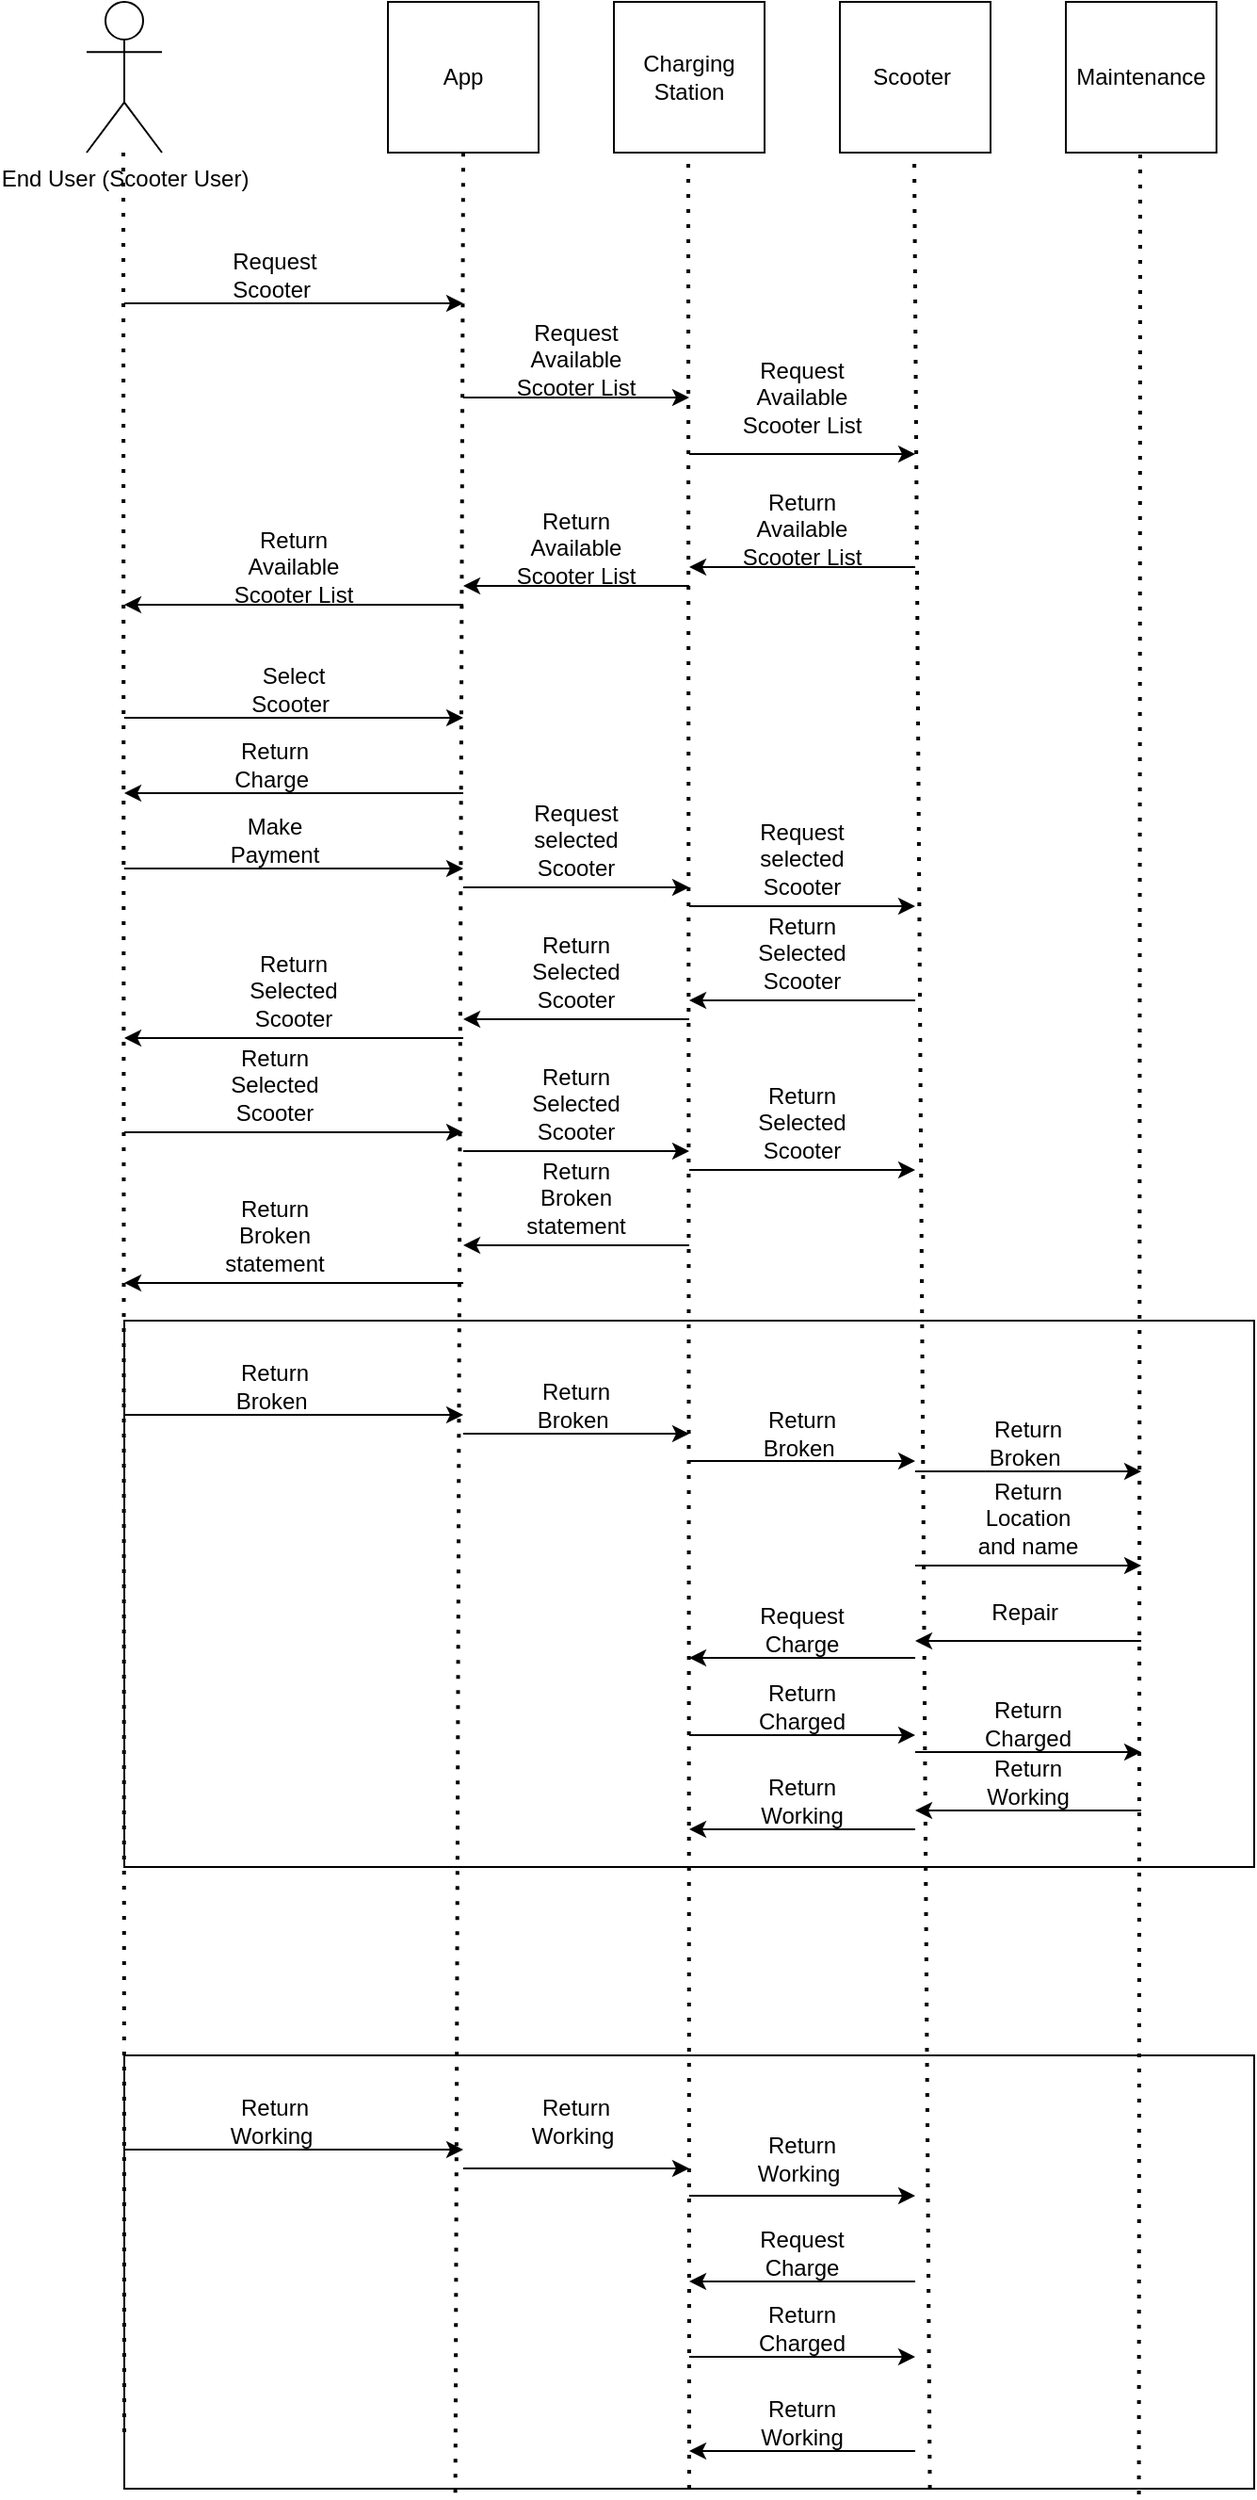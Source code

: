 <mxfile version="17.4.6" type="github">
  <diagram id="65_iHSG48U2m5kQWnwjG" name="Page-1">
    <mxGraphModel dx="778" dy="784" grid="1" gridSize="10" guides="1" tooltips="1" connect="1" arrows="1" fold="1" page="1" pageScale="1" pageWidth="1000" pageHeight="1000" math="0" shadow="0">
      <root>
        <mxCell id="0" />
        <mxCell id="1" parent="0" />
        <mxCell id="lUv-xp5jN6daoGGXC_C7-73" value="" style="rounded=0;whiteSpace=wrap;html=1;" vertex="1" parent="1">
          <mxGeometry x="140" y="1130" width="600" height="230" as="geometry" />
        </mxCell>
        <mxCell id="lUv-xp5jN6daoGGXC_C7-74" value="" style="endArrow=classic;html=1;rounded=0;" edge="1" parent="1">
          <mxGeometry width="50" height="50" relative="1" as="geometry">
            <mxPoint x="140" y="1180" as="sourcePoint" />
            <mxPoint x="320" y="1180" as="targetPoint" />
          </mxGeometry>
        </mxCell>
        <mxCell id="lUv-xp5jN6daoGGXC_C7-75" value="Return Working&amp;nbsp;" style="text;html=1;strokeColor=none;fillColor=none;align=center;verticalAlign=middle;whiteSpace=wrap;rounded=0;" vertex="1" parent="1">
          <mxGeometry x="190" y="1150" width="60" height="30" as="geometry" />
        </mxCell>
        <mxCell id="lUv-xp5jN6daoGGXC_C7-76" value="" style="endArrow=classic;html=1;rounded=0;" edge="1" parent="1">
          <mxGeometry width="50" height="50" relative="1" as="geometry">
            <mxPoint x="320" y="1190" as="sourcePoint" />
            <mxPoint x="440" y="1190" as="targetPoint" />
          </mxGeometry>
        </mxCell>
        <mxCell id="lUv-xp5jN6daoGGXC_C7-78" value="" style="endArrow=classic;html=1;rounded=0;" edge="1" parent="1">
          <mxGeometry width="50" height="50" relative="1" as="geometry">
            <mxPoint x="440" y="1204.5" as="sourcePoint" />
            <mxPoint x="560" y="1204.5" as="targetPoint" />
          </mxGeometry>
        </mxCell>
        <mxCell id="lUv-xp5jN6daoGGXC_C7-80" value="" style="endArrow=classic;html=1;rounded=0;" edge="1" parent="1">
          <mxGeometry width="50" height="50" relative="1" as="geometry">
            <mxPoint x="560" y="1340" as="sourcePoint" />
            <mxPoint x="440" y="1340" as="targetPoint" />
            <Array as="points">
              <mxPoint x="530" y="1340" />
              <mxPoint x="500" y="1340" />
              <mxPoint x="440" y="1340" />
            </Array>
          </mxGeometry>
        </mxCell>
        <mxCell id="lUv-xp5jN6daoGGXC_C7-81" value="Return Working" style="text;html=1;strokeColor=none;fillColor=none;align=center;verticalAlign=middle;whiteSpace=wrap;rounded=0;" vertex="1" parent="1">
          <mxGeometry x="470" y="1310" width="60" height="30" as="geometry" />
        </mxCell>
        <mxCell id="lUv-xp5jN6daoGGXC_C7-53" value="" style="rounded=0;whiteSpace=wrap;html=1;" vertex="1" parent="1">
          <mxGeometry x="140" y="740" width="600" height="290" as="geometry" />
        </mxCell>
        <mxCell id="lUv-xp5jN6daoGGXC_C7-1" value="End User (Scooter User)&lt;br&gt;" style="shape=umlActor;verticalLabelPosition=bottom;verticalAlign=top;html=1;outlineConnect=0;" vertex="1" parent="1">
          <mxGeometry x="120" y="40" width="40" height="80" as="geometry" />
        </mxCell>
        <mxCell id="lUv-xp5jN6daoGGXC_C7-2" value="App" style="whiteSpace=wrap;html=1;aspect=fixed;" vertex="1" parent="1">
          <mxGeometry x="280" y="40" width="80" height="80" as="geometry" />
        </mxCell>
        <mxCell id="lUv-xp5jN6daoGGXC_C7-3" value="Charging Station" style="whiteSpace=wrap;html=1;aspect=fixed;" vertex="1" parent="1">
          <mxGeometry x="400" y="40" width="80" height="80" as="geometry" />
        </mxCell>
        <mxCell id="lUv-xp5jN6daoGGXC_C7-4" value="Scooter&amp;nbsp;&lt;br&gt;" style="whiteSpace=wrap;html=1;aspect=fixed;" vertex="1" parent="1">
          <mxGeometry x="520" y="40" width="80" height="80" as="geometry" />
        </mxCell>
        <mxCell id="lUv-xp5jN6daoGGXC_C7-5" value="Maintenance" style="whiteSpace=wrap;html=1;aspect=fixed;" vertex="1" parent="1">
          <mxGeometry x="640" y="40" width="80" height="80" as="geometry" />
        </mxCell>
        <mxCell id="lUv-xp5jN6daoGGXC_C7-6" value="" style="endArrow=none;dashed=1;html=1;dashPattern=1 3;strokeWidth=2;rounded=0;entryX=0.5;entryY=1;entryDx=0;entryDy=0;exitX=0.293;exitY=1.009;exitDx=0;exitDy=0;exitPerimeter=0;" edge="1" parent="1" source="lUv-xp5jN6daoGGXC_C7-73" target="lUv-xp5jN6daoGGXC_C7-2">
          <mxGeometry width="50" height="50" relative="1" as="geometry">
            <mxPoint x="320" y="1330" as="sourcePoint" />
            <mxPoint x="330" y="150" as="targetPoint" />
          </mxGeometry>
        </mxCell>
        <mxCell id="lUv-xp5jN6daoGGXC_C7-7" value="" style="endArrow=none;dashed=1;html=1;dashPattern=1 3;strokeWidth=2;rounded=0;entryX=0.5;entryY=1;entryDx=0;entryDy=0;" edge="1" parent="1">
          <mxGeometry width="50" height="50" relative="1" as="geometry">
            <mxPoint x="140" y="1330" as="sourcePoint" />
            <mxPoint x="139.5" y="120" as="targetPoint" />
          </mxGeometry>
        </mxCell>
        <mxCell id="lUv-xp5jN6daoGGXC_C7-8" value="" style="endArrow=none;dashed=1;html=1;dashPattern=1 3;strokeWidth=2;rounded=0;entryX=0.5;entryY=1;entryDx=0;entryDy=0;exitX=0.5;exitY=1;exitDx=0;exitDy=0;" edge="1" parent="1" source="lUv-xp5jN6daoGGXC_C7-73">
          <mxGeometry width="50" height="50" relative="1" as="geometry">
            <mxPoint x="440" y="1320" as="sourcePoint" />
            <mxPoint x="439.5" y="120" as="targetPoint" />
          </mxGeometry>
        </mxCell>
        <mxCell id="lUv-xp5jN6daoGGXC_C7-9" value="" style="endArrow=none;dashed=1;html=1;dashPattern=1 3;strokeWidth=2;rounded=0;entryX=0.5;entryY=1;entryDx=0;entryDy=0;exitX=0.713;exitY=1;exitDx=0;exitDy=0;exitPerimeter=0;" edge="1" parent="1" source="lUv-xp5jN6daoGGXC_C7-73">
          <mxGeometry width="50" height="50" relative="1" as="geometry">
            <mxPoint x="560" y="1320" as="sourcePoint" />
            <mxPoint x="559.5" y="120" as="targetPoint" />
          </mxGeometry>
        </mxCell>
        <mxCell id="lUv-xp5jN6daoGGXC_C7-10" value="" style="endArrow=none;dashed=1;html=1;dashPattern=1 3;strokeWidth=2;rounded=0;entryX=0.5;entryY=1;entryDx=0;entryDy=0;exitX=0.898;exitY=1.013;exitDx=0;exitDy=0;exitPerimeter=0;" edge="1" parent="1" source="lUv-xp5jN6daoGGXC_C7-73">
          <mxGeometry width="50" height="50" relative="1" as="geometry">
            <mxPoint x="680" y="1330" as="sourcePoint" />
            <mxPoint x="679.5" y="120" as="targetPoint" />
          </mxGeometry>
        </mxCell>
        <mxCell id="lUv-xp5jN6daoGGXC_C7-11" value="" style="endArrow=classic;html=1;rounded=0;" edge="1" parent="1">
          <mxGeometry width="50" height="50" relative="1" as="geometry">
            <mxPoint x="140" y="200" as="sourcePoint" />
            <mxPoint x="320" y="200" as="targetPoint" />
            <Array as="points" />
          </mxGeometry>
        </mxCell>
        <mxCell id="lUv-xp5jN6daoGGXC_C7-12" value="Request Scooter&amp;nbsp;" style="text;html=1;strokeColor=none;fillColor=none;align=center;verticalAlign=middle;whiteSpace=wrap;rounded=0;" vertex="1" parent="1">
          <mxGeometry x="190" y="170" width="60" height="30" as="geometry" />
        </mxCell>
        <mxCell id="lUv-xp5jN6daoGGXC_C7-13" value="" style="endArrow=classic;html=1;rounded=0;" edge="1" parent="1">
          <mxGeometry width="50" height="50" relative="1" as="geometry">
            <mxPoint x="320" y="250" as="sourcePoint" />
            <mxPoint x="440" y="250" as="targetPoint" />
          </mxGeometry>
        </mxCell>
        <mxCell id="lUv-xp5jN6daoGGXC_C7-14" value="Request Available Scooter List" style="text;html=1;strokeColor=none;fillColor=none;align=center;verticalAlign=middle;whiteSpace=wrap;rounded=0;" vertex="1" parent="1">
          <mxGeometry x="340" y="210" width="80" height="40" as="geometry" />
        </mxCell>
        <mxCell id="lUv-xp5jN6daoGGXC_C7-15" value="" style="endArrow=classic;html=1;rounded=0;" edge="1" parent="1">
          <mxGeometry width="50" height="50" relative="1" as="geometry">
            <mxPoint x="440" y="280" as="sourcePoint" />
            <mxPoint x="560" y="280" as="targetPoint" />
          </mxGeometry>
        </mxCell>
        <mxCell id="lUv-xp5jN6daoGGXC_C7-16" value="Request Available Scooter List" style="text;html=1;strokeColor=none;fillColor=none;align=center;verticalAlign=middle;whiteSpace=wrap;rounded=0;" vertex="1" parent="1">
          <mxGeometry x="460" y="230" width="80" height="40" as="geometry" />
        </mxCell>
        <mxCell id="lUv-xp5jN6daoGGXC_C7-17" value="" style="endArrow=classic;html=1;rounded=0;" edge="1" parent="1">
          <mxGeometry width="50" height="50" relative="1" as="geometry">
            <mxPoint x="560" y="340" as="sourcePoint" />
            <mxPoint x="440" y="340" as="targetPoint" />
          </mxGeometry>
        </mxCell>
        <mxCell id="lUv-xp5jN6daoGGXC_C7-18" value="Return Available Scooter List" style="text;html=1;strokeColor=none;fillColor=none;align=center;verticalAlign=middle;whiteSpace=wrap;rounded=0;" vertex="1" parent="1">
          <mxGeometry x="460" y="300" width="80" height="40" as="geometry" />
        </mxCell>
        <mxCell id="lUv-xp5jN6daoGGXC_C7-19" value="" style="endArrow=classic;html=1;rounded=0;" edge="1" parent="1">
          <mxGeometry width="50" height="50" relative="1" as="geometry">
            <mxPoint x="440" y="350" as="sourcePoint" />
            <mxPoint x="320" y="350" as="targetPoint" />
          </mxGeometry>
        </mxCell>
        <mxCell id="lUv-xp5jN6daoGGXC_C7-20" value="Return Available Scooter List" style="text;html=1;strokeColor=none;fillColor=none;align=center;verticalAlign=middle;whiteSpace=wrap;rounded=0;" vertex="1" parent="1">
          <mxGeometry x="340" y="310" width="80" height="40" as="geometry" />
        </mxCell>
        <mxCell id="lUv-xp5jN6daoGGXC_C7-21" value="" style="endArrow=classic;html=1;rounded=0;" edge="1" parent="1">
          <mxGeometry width="50" height="50" relative="1" as="geometry">
            <mxPoint x="320" y="360" as="sourcePoint" />
            <mxPoint x="140" y="360" as="targetPoint" />
          </mxGeometry>
        </mxCell>
        <mxCell id="lUv-xp5jN6daoGGXC_C7-22" value="Return Available Scooter List" style="text;html=1;strokeColor=none;fillColor=none;align=center;verticalAlign=middle;whiteSpace=wrap;rounded=0;" vertex="1" parent="1">
          <mxGeometry x="190" y="320" width="80" height="40" as="geometry" />
        </mxCell>
        <mxCell id="lUv-xp5jN6daoGGXC_C7-23" value="" style="endArrow=classic;html=1;rounded=0;" edge="1" parent="1">
          <mxGeometry width="50" height="50" relative="1" as="geometry">
            <mxPoint x="140" y="420" as="sourcePoint" />
            <mxPoint x="320" y="420" as="targetPoint" />
            <Array as="points" />
          </mxGeometry>
        </mxCell>
        <mxCell id="lUv-xp5jN6daoGGXC_C7-24" value="Select Scooter&amp;nbsp;" style="text;html=1;strokeColor=none;fillColor=none;align=center;verticalAlign=middle;whiteSpace=wrap;rounded=0;" vertex="1" parent="1">
          <mxGeometry x="200" y="390" width="60" height="30" as="geometry" />
        </mxCell>
        <mxCell id="lUv-xp5jN6daoGGXC_C7-25" value="" style="endArrow=classic;html=1;rounded=0;" edge="1" parent="1">
          <mxGeometry width="50" height="50" relative="1" as="geometry">
            <mxPoint x="320" y="460" as="sourcePoint" />
            <mxPoint x="140" y="460" as="targetPoint" />
          </mxGeometry>
        </mxCell>
        <mxCell id="lUv-xp5jN6daoGGXC_C7-26" value="Return Charge&amp;nbsp;" style="text;html=1;strokeColor=none;fillColor=none;align=center;verticalAlign=middle;whiteSpace=wrap;rounded=0;" vertex="1" parent="1">
          <mxGeometry x="190" y="430" width="60" height="30" as="geometry" />
        </mxCell>
        <mxCell id="lUv-xp5jN6daoGGXC_C7-27" value="" style="endArrow=classic;html=1;rounded=0;" edge="1" parent="1">
          <mxGeometry width="50" height="50" relative="1" as="geometry">
            <mxPoint x="140" y="500" as="sourcePoint" />
            <mxPoint x="320" y="500" as="targetPoint" />
          </mxGeometry>
        </mxCell>
        <mxCell id="lUv-xp5jN6daoGGXC_C7-28" value="Make Payment" style="text;html=1;strokeColor=none;fillColor=none;align=center;verticalAlign=middle;whiteSpace=wrap;rounded=0;" vertex="1" parent="1">
          <mxGeometry x="190" y="470" width="60" height="30" as="geometry" />
        </mxCell>
        <mxCell id="lUv-xp5jN6daoGGXC_C7-30" value="" style="endArrow=classic;html=1;rounded=0;" edge="1" parent="1">
          <mxGeometry width="50" height="50" relative="1" as="geometry">
            <mxPoint x="320" y="510" as="sourcePoint" />
            <mxPoint x="440" y="510" as="targetPoint" />
            <Array as="points" />
          </mxGeometry>
        </mxCell>
        <mxCell id="lUv-xp5jN6daoGGXC_C7-31" value="Request selected Scooter" style="text;html=1;strokeColor=none;fillColor=none;align=center;verticalAlign=middle;whiteSpace=wrap;rounded=0;" vertex="1" parent="1">
          <mxGeometry x="350" y="470" width="60" height="30" as="geometry" />
        </mxCell>
        <mxCell id="lUv-xp5jN6daoGGXC_C7-32" value="" style="endArrow=classic;html=1;rounded=0;" edge="1" parent="1">
          <mxGeometry width="50" height="50" relative="1" as="geometry">
            <mxPoint x="440" y="520" as="sourcePoint" />
            <mxPoint x="560" y="520" as="targetPoint" />
          </mxGeometry>
        </mxCell>
        <mxCell id="lUv-xp5jN6daoGGXC_C7-33" value="Request selected Scooter" style="text;html=1;strokeColor=none;fillColor=none;align=center;verticalAlign=middle;whiteSpace=wrap;rounded=0;" vertex="1" parent="1">
          <mxGeometry x="470" y="480" width="60" height="30" as="geometry" />
        </mxCell>
        <mxCell id="lUv-xp5jN6daoGGXC_C7-35" value="" style="endArrow=classic;html=1;rounded=0;" edge="1" parent="1">
          <mxGeometry width="50" height="50" relative="1" as="geometry">
            <mxPoint x="560" y="570" as="sourcePoint" />
            <mxPoint x="440" y="570" as="targetPoint" />
          </mxGeometry>
        </mxCell>
        <mxCell id="lUv-xp5jN6daoGGXC_C7-36" value="Return Selected Scooter" style="text;html=1;strokeColor=none;fillColor=none;align=center;verticalAlign=middle;whiteSpace=wrap;rounded=0;" vertex="1" parent="1">
          <mxGeometry x="470" y="530" width="60" height="30" as="geometry" />
        </mxCell>
        <mxCell id="lUv-xp5jN6daoGGXC_C7-37" value="" style="endArrow=classic;html=1;rounded=0;" edge="1" parent="1">
          <mxGeometry width="50" height="50" relative="1" as="geometry">
            <mxPoint x="440" y="580" as="sourcePoint" />
            <mxPoint x="320" y="580" as="targetPoint" />
          </mxGeometry>
        </mxCell>
        <mxCell id="lUv-xp5jN6daoGGXC_C7-38" value="Return Selected Scooter" style="text;html=1;strokeColor=none;fillColor=none;align=center;verticalAlign=middle;whiteSpace=wrap;rounded=0;" vertex="1" parent="1">
          <mxGeometry x="350" y="540" width="60" height="30" as="geometry" />
        </mxCell>
        <mxCell id="lUv-xp5jN6daoGGXC_C7-39" value="" style="endArrow=classic;html=1;rounded=0;" edge="1" parent="1">
          <mxGeometry width="50" height="50" relative="1" as="geometry">
            <mxPoint x="320" y="590" as="sourcePoint" />
            <mxPoint x="140" y="590" as="targetPoint" />
          </mxGeometry>
        </mxCell>
        <mxCell id="lUv-xp5jN6daoGGXC_C7-40" value="Return Selected Scooter" style="text;html=1;strokeColor=none;fillColor=none;align=center;verticalAlign=middle;whiteSpace=wrap;rounded=0;" vertex="1" parent="1">
          <mxGeometry x="200" y="550" width="60" height="30" as="geometry" />
        </mxCell>
        <mxCell id="lUv-xp5jN6daoGGXC_C7-41" value="" style="endArrow=classic;html=1;rounded=0;" edge="1" parent="1">
          <mxGeometry width="50" height="50" relative="1" as="geometry">
            <mxPoint x="140" y="640" as="sourcePoint" />
            <mxPoint x="320" y="640" as="targetPoint" />
          </mxGeometry>
        </mxCell>
        <mxCell id="lUv-xp5jN6daoGGXC_C7-42" value="Return Selected Scooter" style="text;html=1;strokeColor=none;fillColor=none;align=center;verticalAlign=middle;whiteSpace=wrap;rounded=0;" vertex="1" parent="1">
          <mxGeometry x="190" y="600" width="60" height="30" as="geometry" />
        </mxCell>
        <mxCell id="lUv-xp5jN6daoGGXC_C7-43" value="" style="endArrow=classic;html=1;rounded=0;" edge="1" parent="1">
          <mxGeometry width="50" height="50" relative="1" as="geometry">
            <mxPoint x="320" y="650" as="sourcePoint" />
            <mxPoint x="440" y="650" as="targetPoint" />
            <Array as="points" />
          </mxGeometry>
        </mxCell>
        <mxCell id="lUv-xp5jN6daoGGXC_C7-44" value="Return Selected Scooter" style="text;html=1;strokeColor=none;fillColor=none;align=center;verticalAlign=middle;whiteSpace=wrap;rounded=0;" vertex="1" parent="1">
          <mxGeometry x="350" y="610" width="60" height="30" as="geometry" />
        </mxCell>
        <mxCell id="lUv-xp5jN6daoGGXC_C7-45" value="" style="endArrow=classic;html=1;rounded=0;" edge="1" parent="1">
          <mxGeometry width="50" height="50" relative="1" as="geometry">
            <mxPoint x="440" y="660" as="sourcePoint" />
            <mxPoint x="560" y="660" as="targetPoint" />
          </mxGeometry>
        </mxCell>
        <mxCell id="lUv-xp5jN6daoGGXC_C7-46" value="Return Selected Scooter" style="text;html=1;strokeColor=none;fillColor=none;align=center;verticalAlign=middle;whiteSpace=wrap;rounded=0;" vertex="1" parent="1">
          <mxGeometry x="470" y="620" width="60" height="30" as="geometry" />
        </mxCell>
        <mxCell id="lUv-xp5jN6daoGGXC_C7-48" value="" style="endArrow=classic;html=1;rounded=0;" edge="1" parent="1">
          <mxGeometry width="50" height="50" relative="1" as="geometry">
            <mxPoint x="440" y="700" as="sourcePoint" />
            <mxPoint x="320" y="700" as="targetPoint" />
          </mxGeometry>
        </mxCell>
        <mxCell id="lUv-xp5jN6daoGGXC_C7-49" value="Return Broken statement" style="text;html=1;strokeColor=none;fillColor=none;align=center;verticalAlign=middle;whiteSpace=wrap;rounded=0;" vertex="1" parent="1">
          <mxGeometry x="350" y="660" width="60" height="30" as="geometry" />
        </mxCell>
        <mxCell id="lUv-xp5jN6daoGGXC_C7-51" value="" style="endArrow=classic;html=1;rounded=0;" edge="1" parent="1">
          <mxGeometry width="50" height="50" relative="1" as="geometry">
            <mxPoint x="320" y="720" as="sourcePoint" />
            <mxPoint x="140" y="720" as="targetPoint" />
          </mxGeometry>
        </mxCell>
        <mxCell id="lUv-xp5jN6daoGGXC_C7-52" value="Return Broken statement" style="text;html=1;strokeColor=none;fillColor=none;align=center;verticalAlign=middle;whiteSpace=wrap;rounded=0;" vertex="1" parent="1">
          <mxGeometry x="190" y="680" width="60" height="30" as="geometry" />
        </mxCell>
        <mxCell id="lUv-xp5jN6daoGGXC_C7-54" value="" style="endArrow=classic;html=1;rounded=0;" edge="1" parent="1">
          <mxGeometry width="50" height="50" relative="1" as="geometry">
            <mxPoint x="140" y="790" as="sourcePoint" />
            <mxPoint x="320" y="790" as="targetPoint" />
          </mxGeometry>
        </mxCell>
        <mxCell id="lUv-xp5jN6daoGGXC_C7-55" value="Return Broken&amp;nbsp;" style="text;html=1;strokeColor=none;fillColor=none;align=center;verticalAlign=middle;whiteSpace=wrap;rounded=0;" vertex="1" parent="1">
          <mxGeometry x="190" y="760" width="60" height="30" as="geometry" />
        </mxCell>
        <mxCell id="lUv-xp5jN6daoGGXC_C7-56" value="" style="endArrow=classic;html=1;rounded=0;" edge="1" parent="1">
          <mxGeometry width="50" height="50" relative="1" as="geometry">
            <mxPoint x="320" y="800" as="sourcePoint" />
            <mxPoint x="440" y="800" as="targetPoint" />
          </mxGeometry>
        </mxCell>
        <mxCell id="lUv-xp5jN6daoGGXC_C7-57" value="Return Broken&amp;nbsp;" style="text;html=1;strokeColor=none;fillColor=none;align=center;verticalAlign=middle;whiteSpace=wrap;rounded=0;" vertex="1" parent="1">
          <mxGeometry x="350" y="770" width="60" height="30" as="geometry" />
        </mxCell>
        <mxCell id="lUv-xp5jN6daoGGXC_C7-58" value="" style="endArrow=classic;html=1;rounded=0;" edge="1" parent="1">
          <mxGeometry width="50" height="50" relative="1" as="geometry">
            <mxPoint x="440" y="814.5" as="sourcePoint" />
            <mxPoint x="560" y="814.5" as="targetPoint" />
          </mxGeometry>
        </mxCell>
        <mxCell id="lUv-xp5jN6daoGGXC_C7-59" value="Return Broken&amp;nbsp;" style="text;html=1;strokeColor=none;fillColor=none;align=center;verticalAlign=middle;whiteSpace=wrap;rounded=0;" vertex="1" parent="1">
          <mxGeometry x="470" y="784.5" width="60" height="30" as="geometry" />
        </mxCell>
        <mxCell id="lUv-xp5jN6daoGGXC_C7-60" value="" style="endArrow=classic;html=1;rounded=0;" edge="1" parent="1">
          <mxGeometry width="50" height="50" relative="1" as="geometry">
            <mxPoint x="560" y="820" as="sourcePoint" />
            <mxPoint x="680" y="820" as="targetPoint" />
          </mxGeometry>
        </mxCell>
        <mxCell id="lUv-xp5jN6daoGGXC_C7-61" value="Return Broken&amp;nbsp;" style="text;html=1;strokeColor=none;fillColor=none;align=center;verticalAlign=middle;whiteSpace=wrap;rounded=0;" vertex="1" parent="1">
          <mxGeometry x="590" y="790" width="60" height="30" as="geometry" />
        </mxCell>
        <mxCell id="lUv-xp5jN6daoGGXC_C7-62" value="" style="endArrow=classic;html=1;rounded=0;" edge="1" parent="1">
          <mxGeometry width="50" height="50" relative="1" as="geometry">
            <mxPoint x="560" y="870" as="sourcePoint" />
            <mxPoint x="680" y="870" as="targetPoint" />
          </mxGeometry>
        </mxCell>
        <mxCell id="lUv-xp5jN6daoGGXC_C7-63" value="Return Location and name" style="text;html=1;strokeColor=none;fillColor=none;align=center;verticalAlign=middle;whiteSpace=wrap;rounded=0;" vertex="1" parent="1">
          <mxGeometry x="590" y="830" width="60" height="30" as="geometry" />
        </mxCell>
        <mxCell id="lUv-xp5jN6daoGGXC_C7-65" value="Repair&amp;nbsp;" style="text;html=1;strokeColor=none;fillColor=none;align=center;verticalAlign=middle;whiteSpace=wrap;rounded=0;" vertex="1" parent="1">
          <mxGeometry x="590" y="880" width="60" height="30" as="geometry" />
        </mxCell>
        <mxCell id="lUv-xp5jN6daoGGXC_C7-67" value="" style="endArrow=classic;html=1;rounded=0;" edge="1" parent="1">
          <mxGeometry width="50" height="50" relative="1" as="geometry">
            <mxPoint x="680" y="910" as="sourcePoint" />
            <mxPoint x="560" y="910" as="targetPoint" />
          </mxGeometry>
        </mxCell>
        <mxCell id="lUv-xp5jN6daoGGXC_C7-69" value="" style="endArrow=classic;html=1;rounded=0;" edge="1" parent="1">
          <mxGeometry width="50" height="50" relative="1" as="geometry">
            <mxPoint x="680" y="1000" as="sourcePoint" />
            <mxPoint x="560" y="1000" as="targetPoint" />
            <Array as="points">
              <mxPoint x="620" y="1000" />
              <mxPoint x="560" y="1000" />
            </Array>
          </mxGeometry>
        </mxCell>
        <mxCell id="lUv-xp5jN6daoGGXC_C7-70" value="Return Working" style="text;html=1;strokeColor=none;fillColor=none;align=center;verticalAlign=middle;whiteSpace=wrap;rounded=0;" vertex="1" parent="1">
          <mxGeometry x="590" y="970" width="60" height="30" as="geometry" />
        </mxCell>
        <mxCell id="lUv-xp5jN6daoGGXC_C7-71" value="" style="endArrow=classic;html=1;rounded=0;" edge="1" parent="1">
          <mxGeometry width="50" height="50" relative="1" as="geometry">
            <mxPoint x="560" y="1010" as="sourcePoint" />
            <mxPoint x="440" y="1010" as="targetPoint" />
            <Array as="points">
              <mxPoint x="530" y="1010" />
              <mxPoint x="500" y="1010" />
              <mxPoint x="440" y="1010" />
            </Array>
          </mxGeometry>
        </mxCell>
        <mxCell id="lUv-xp5jN6daoGGXC_C7-72" value="Return Working" style="text;html=1;strokeColor=none;fillColor=none;align=center;verticalAlign=middle;whiteSpace=wrap;rounded=0;" vertex="1" parent="1">
          <mxGeometry x="470" y="980" width="60" height="30" as="geometry" />
        </mxCell>
        <mxCell id="lUv-xp5jN6daoGGXC_C7-92" value="Return Working&amp;nbsp;" style="text;html=1;strokeColor=none;fillColor=none;align=center;verticalAlign=middle;whiteSpace=wrap;rounded=0;" vertex="1" parent="1">
          <mxGeometry x="350" y="1150" width="60" height="30" as="geometry" />
        </mxCell>
        <mxCell id="lUv-xp5jN6daoGGXC_C7-104" value="Return Working&amp;nbsp;" style="text;html=1;strokeColor=none;fillColor=none;align=center;verticalAlign=middle;whiteSpace=wrap;rounded=0;" vertex="1" parent="1">
          <mxGeometry x="470" y="1170" width="60" height="30" as="geometry" />
        </mxCell>
        <mxCell id="lUv-xp5jN6daoGGXC_C7-106" value="" style="endArrow=classic;html=1;rounded=0;" edge="1" parent="1">
          <mxGeometry width="50" height="50" relative="1" as="geometry">
            <mxPoint x="560" y="1250" as="sourcePoint" />
            <mxPoint x="440" y="1250" as="targetPoint" />
            <Array as="points">
              <mxPoint x="530" y="1250" />
              <mxPoint x="500" y="1250" />
              <mxPoint x="440" y="1250" />
            </Array>
          </mxGeometry>
        </mxCell>
        <mxCell id="lUv-xp5jN6daoGGXC_C7-107" value="Request Charge&lt;br&gt;" style="text;html=1;strokeColor=none;fillColor=none;align=center;verticalAlign=middle;whiteSpace=wrap;rounded=0;" vertex="1" parent="1">
          <mxGeometry x="470" y="1220" width="60" height="30" as="geometry" />
        </mxCell>
        <mxCell id="lUv-xp5jN6daoGGXC_C7-108" value="" style="endArrow=classic;html=1;rounded=0;" edge="1" parent="1">
          <mxGeometry width="50" height="50" relative="1" as="geometry">
            <mxPoint x="560" y="919" as="sourcePoint" />
            <mxPoint x="440" y="919" as="targetPoint" />
            <Array as="points">
              <mxPoint x="530" y="919" />
              <mxPoint x="500" y="919" />
              <mxPoint x="440" y="919" />
            </Array>
          </mxGeometry>
        </mxCell>
        <mxCell id="lUv-xp5jN6daoGGXC_C7-109" value="Request Charge&lt;br&gt;" style="text;html=1;strokeColor=none;fillColor=none;align=center;verticalAlign=middle;whiteSpace=wrap;rounded=0;" vertex="1" parent="1">
          <mxGeometry x="470" y="889" width="60" height="30" as="geometry" />
        </mxCell>
        <mxCell id="lUv-xp5jN6daoGGXC_C7-110" value="" style="endArrow=classic;html=1;rounded=0;" edge="1" parent="1">
          <mxGeometry width="50" height="50" relative="1" as="geometry">
            <mxPoint x="440" y="960" as="sourcePoint" />
            <mxPoint x="560" y="960" as="targetPoint" />
          </mxGeometry>
        </mxCell>
        <mxCell id="lUv-xp5jN6daoGGXC_C7-111" value="Return Charged" style="text;html=1;strokeColor=none;fillColor=none;align=center;verticalAlign=middle;whiteSpace=wrap;rounded=0;" vertex="1" parent="1">
          <mxGeometry x="470" y="930" width="60" height="30" as="geometry" />
        </mxCell>
        <mxCell id="lUv-xp5jN6daoGGXC_C7-112" value="" style="endArrow=classic;html=1;rounded=0;" edge="1" parent="1">
          <mxGeometry width="50" height="50" relative="1" as="geometry">
            <mxPoint x="560" y="969" as="sourcePoint" />
            <mxPoint x="680" y="969" as="targetPoint" />
          </mxGeometry>
        </mxCell>
        <mxCell id="lUv-xp5jN6daoGGXC_C7-113" value="Return Charged" style="text;html=1;strokeColor=none;fillColor=none;align=center;verticalAlign=middle;whiteSpace=wrap;rounded=0;" vertex="1" parent="1">
          <mxGeometry x="590" y="939" width="60" height="30" as="geometry" />
        </mxCell>
        <mxCell id="lUv-xp5jN6daoGGXC_C7-114" value="" style="endArrow=classic;html=1;rounded=0;" edge="1" parent="1">
          <mxGeometry width="50" height="50" relative="1" as="geometry">
            <mxPoint x="440" y="1290" as="sourcePoint" />
            <mxPoint x="560" y="1290" as="targetPoint" />
          </mxGeometry>
        </mxCell>
        <mxCell id="lUv-xp5jN6daoGGXC_C7-115" value="Return Charged" style="text;html=1;strokeColor=none;fillColor=none;align=center;verticalAlign=middle;whiteSpace=wrap;rounded=0;" vertex="1" parent="1">
          <mxGeometry x="470" y="1260" width="60" height="30" as="geometry" />
        </mxCell>
      </root>
    </mxGraphModel>
  </diagram>
</mxfile>
